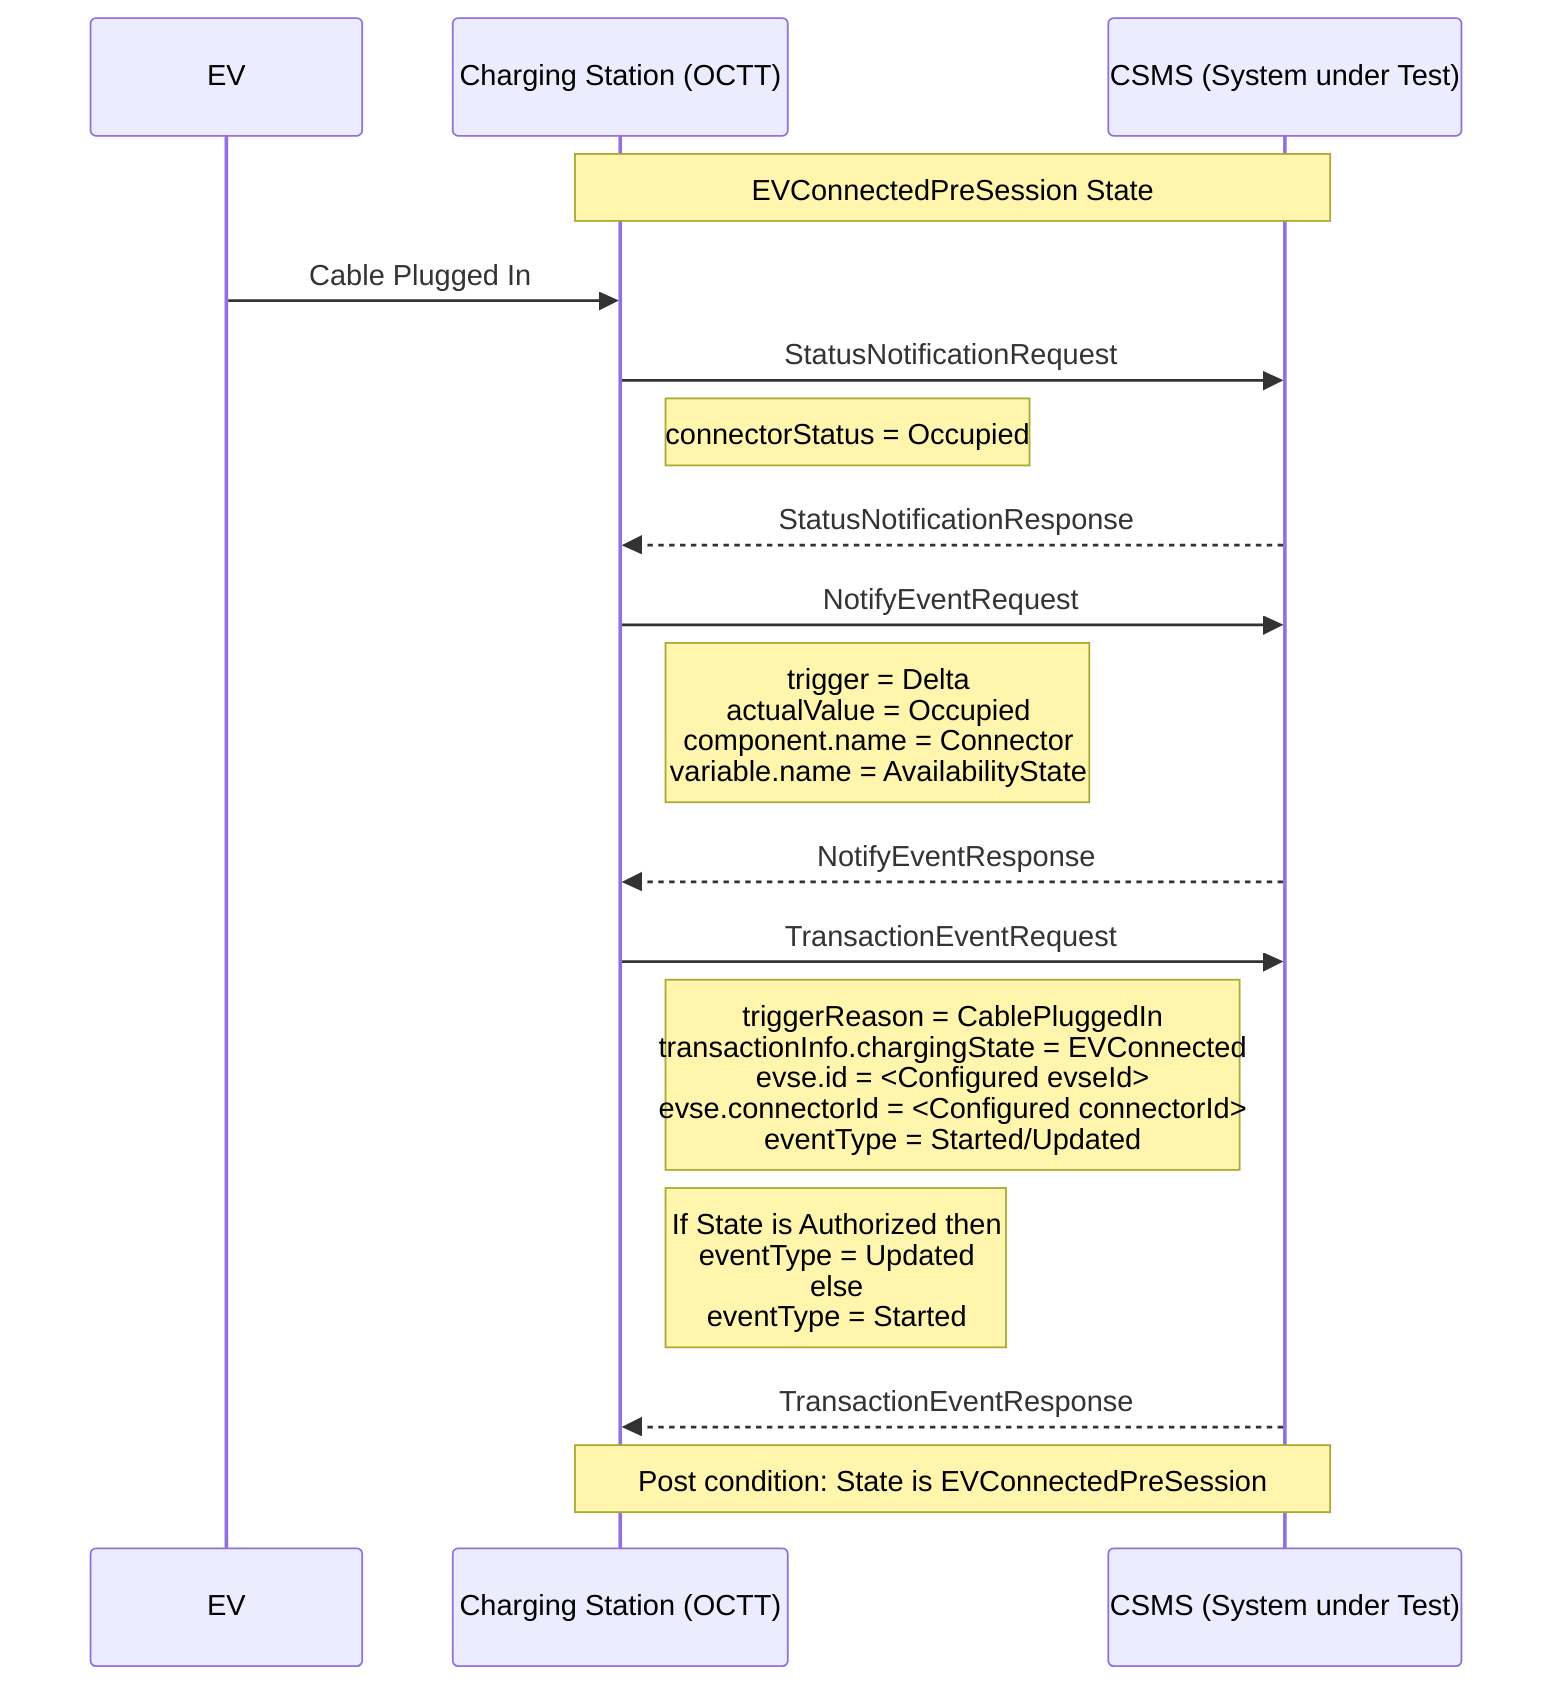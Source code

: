 sequenceDiagram
    participant EV as EV
    participant CS as Charging Station (OCTT)
    participant CSMS as CSMS (System under Test)
    
    Note over CS, CSMS: EVConnectedPreSession State
    
    EV->>CS: Cable Plugged In
    
    CS->>CSMS: StatusNotificationRequest
    Note right of CS: connectorStatus = Occupied
    CSMS-->>CS: StatusNotificationResponse
    
    CS->>CSMS: NotifyEventRequest
    Note right of CS: trigger = Delta<br>actualValue = Occupied<br>component.name = Connector<br>variable.name = AvailabilityState
    CSMS-->>CS: NotifyEventResponse
    
    CS->>CSMS: TransactionEventRequest
    Note right of CS: triggerReason = CablePluggedIn<br>transactionInfo.chargingState = EVConnected<br>evse.id = <Configured evseId><br>evse.connectorId = <Configured connectorId><br>eventType = Started/Updated
    Note right of CS: If State is Authorized then<br>eventType = Updated<br>else<br>eventType = Started
    CSMS-->>CS: TransactionEventResponse
    
    Note over CS, CSMS: Post condition: State is EVConnectedPreSession